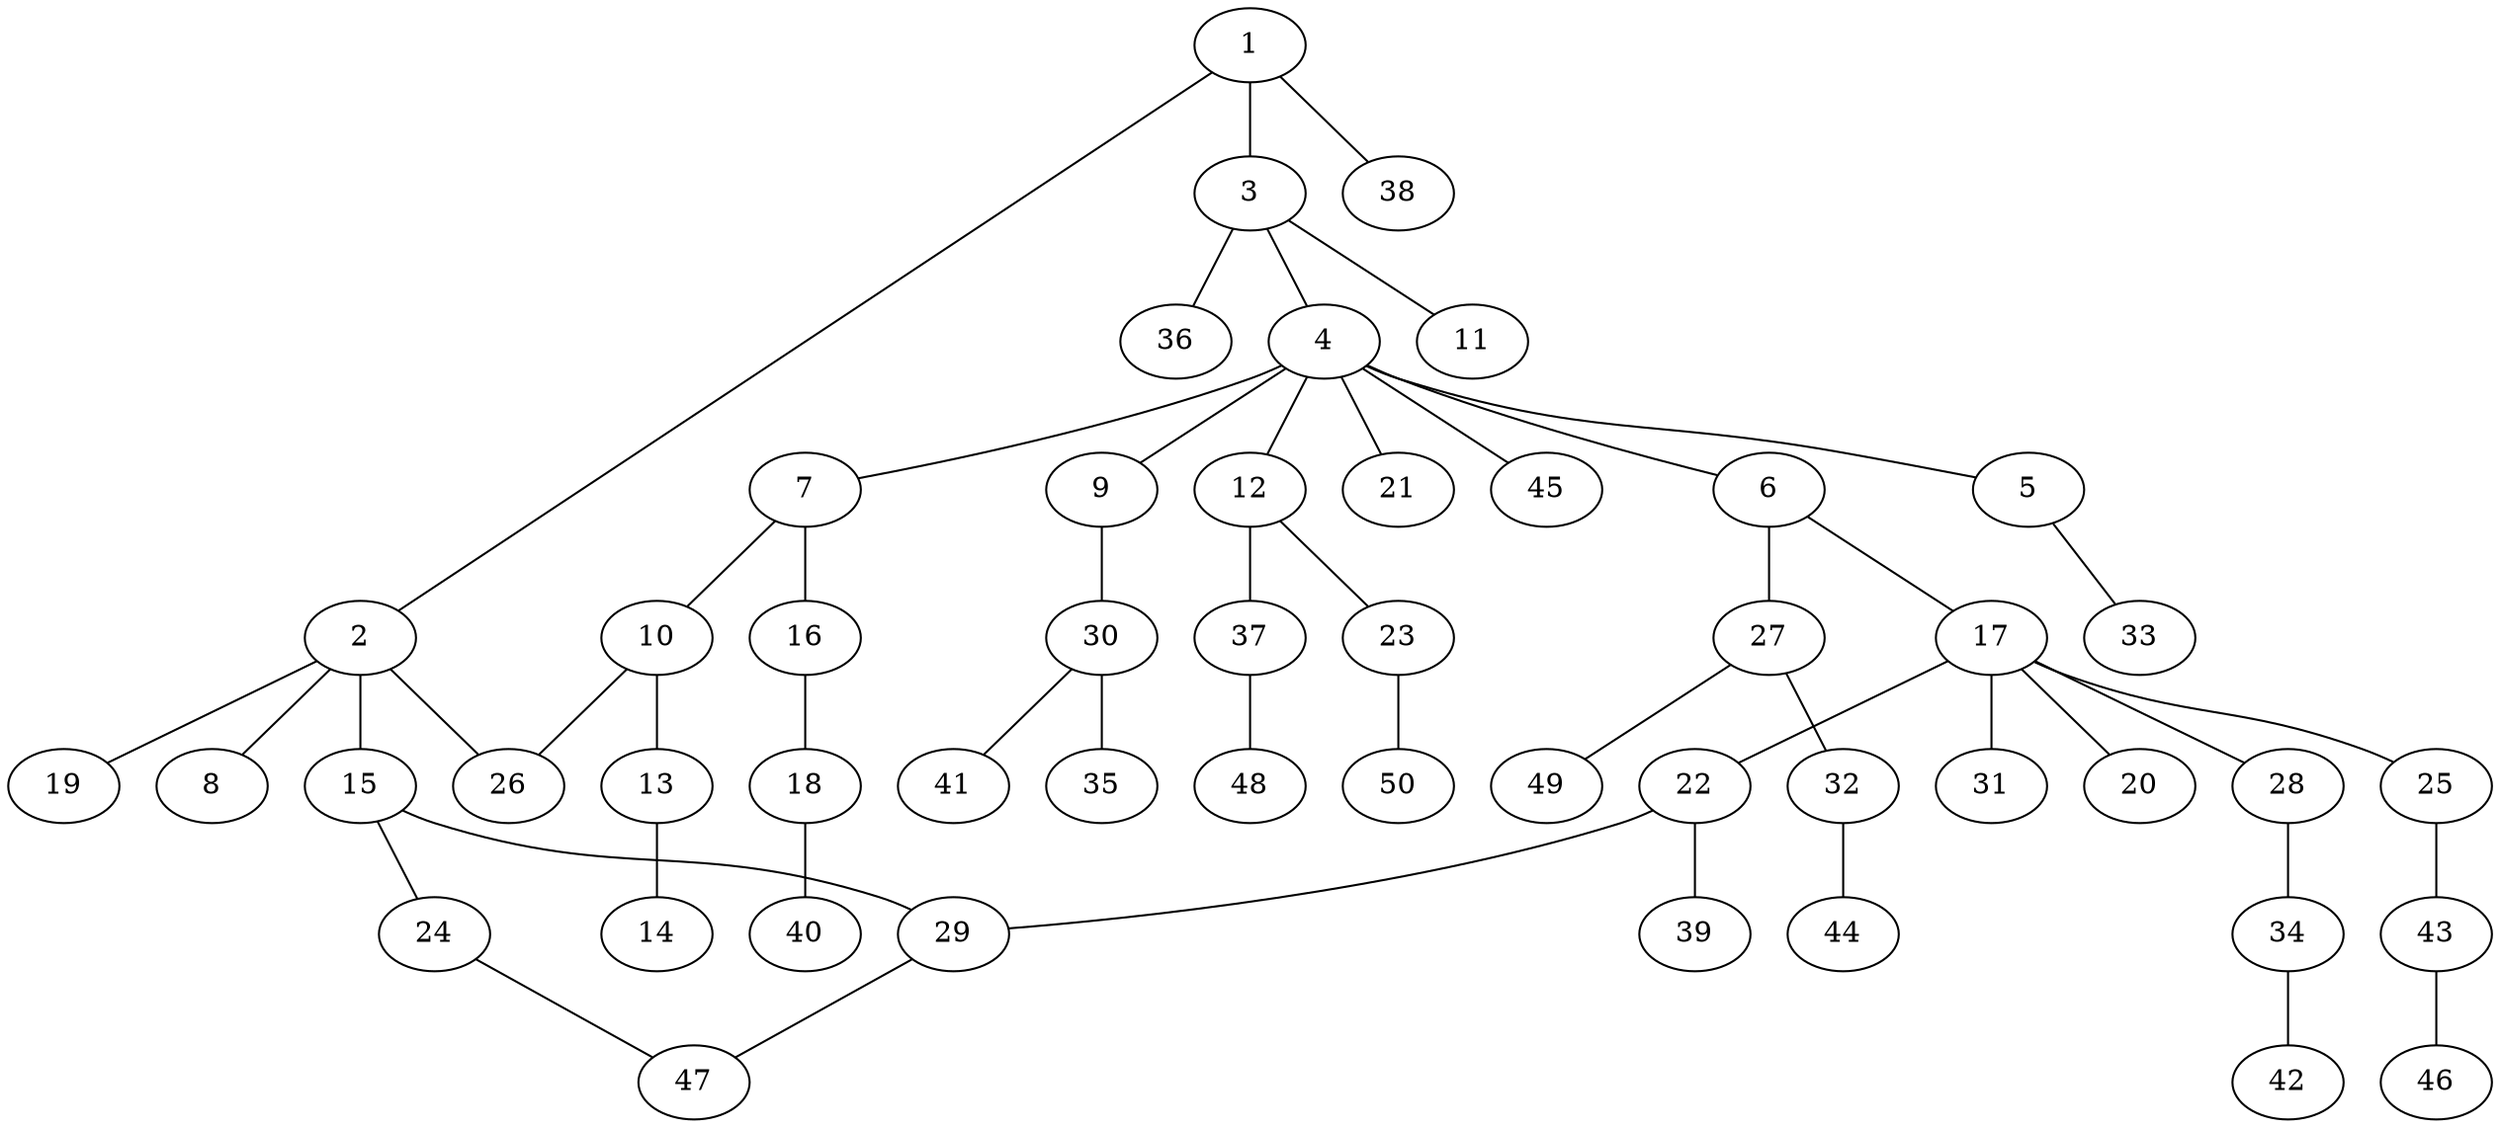 graph graphname {1--2
1--3
1--38
2--8
2--15
2--19
2--26
3--4
3--11
3--36
4--5
4--6
4--7
4--9
4--12
4--21
4--45
5--33
6--17
6--27
7--10
7--16
9--30
10--13
10--26
12--23
12--37
13--14
15--24
15--29
16--18
17--20
17--22
17--25
17--28
17--31
18--40
22--29
22--39
23--50
24--47
25--43
27--32
27--49
28--34
29--47
30--35
30--41
32--44
34--42
37--48
43--46
}